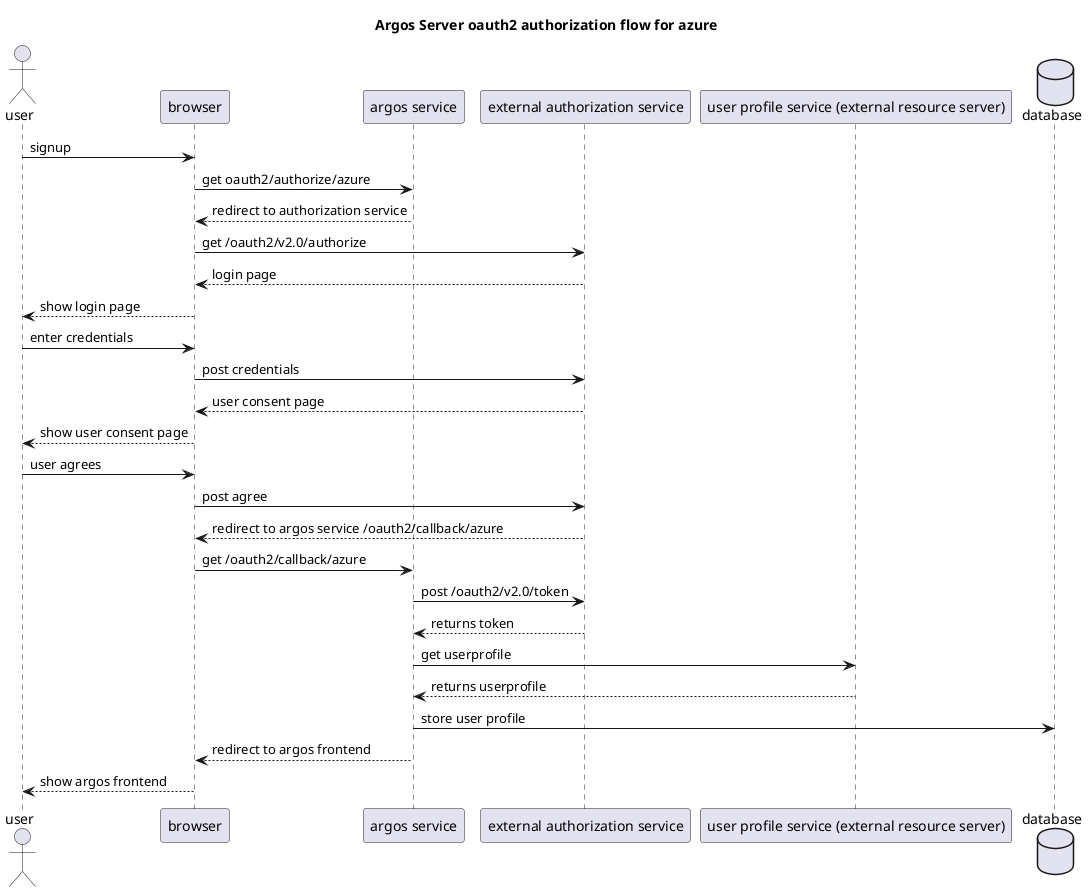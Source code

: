 '
' Copyright (C) 2019 - 2020 Rabobank Nederland
'
' Licensed under the Apache License, Version 2.0 (the "License");
' you may not use this file except in compliance with the License.
' You may obtain a copy of the License at
'
'         http://www.apache.org/licenses/LICENSE-2.0
'
' Unless required by applicable law or agreed to in writing, software
' distributed under the License is distributed on an "AS IS" BASIS,
' WITHOUT WARRANTIES OR CONDITIONS OF ANY KIND, either express or implied.
' See the License for the specific language governing permissions and
' limitations under the License.
'

@startuml

title Argos Server oauth2 authorization flow for azure

actor user
participant browser
participant "argos service" as argos
participant "external authorization service" as auth
participant "user profile service (external resource server)" as up
database "database"

user -> browser: signup

browser -> argos: get oauth2/authorize/azure
argos --> browser: redirect to authorization service

browser -> auth: get /oauth2/v2.0/authorize
auth --> browser: login page
browser --> user: show login page

user -> browser: enter credentials
browser -> auth: post credentials
auth --> browser: user consent page
browser --> user: show user consent page

user -> browser: user agrees
browser -> auth: post agree
auth --> browser: redirect to argos service /oauth2/callback/azure
browser -> argos: get /oauth2/callback/azure
argos -> auth: post /oauth2/v2.0/token
auth --> argos: returns token
argos -> up: get userprofile
up --> argos: returns userprofile
argos -> database: store user profile
argos --> browser: redirect to argos frontend
browser --> user: show argos frontend
@enduml